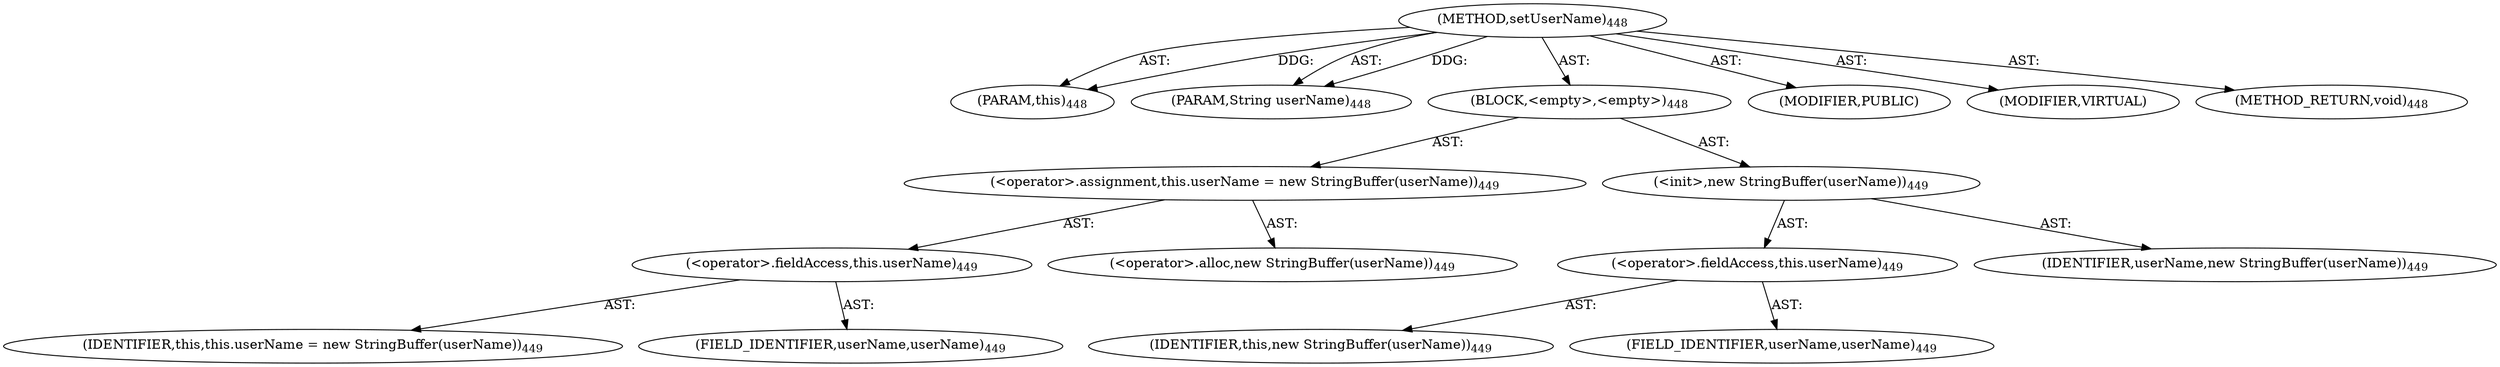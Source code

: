 digraph "setUserName" {  
"111669149714" [label = <(METHOD,setUserName)<SUB>448</SUB>> ]
"115964117005" [label = <(PARAM,this)<SUB>448</SUB>> ]
"115964117038" [label = <(PARAM,String userName)<SUB>448</SUB>> ]
"25769803808" [label = <(BLOCK,&lt;empty&gt;,&lt;empty&gt;)<SUB>448</SUB>> ]
"30064771292" [label = <(&lt;operator&gt;.assignment,this.userName = new StringBuffer(userName))<SUB>449</SUB>> ]
"30064771293" [label = <(&lt;operator&gt;.fieldAccess,this.userName)<SUB>449</SUB>> ]
"68719476750" [label = <(IDENTIFIER,this,this.userName = new StringBuffer(userName))<SUB>449</SUB>> ]
"55834574918" [label = <(FIELD_IDENTIFIER,userName,userName)<SUB>449</SUB>> ]
"30064771294" [label = <(&lt;operator&gt;.alloc,new StringBuffer(userName))<SUB>449</SUB>> ]
"30064771295" [label = <(&lt;init&gt;,new StringBuffer(userName))<SUB>449</SUB>> ]
"30064771296" [label = <(&lt;operator&gt;.fieldAccess,this.userName)<SUB>449</SUB>> ]
"68719476923" [label = <(IDENTIFIER,this,new StringBuffer(userName))<SUB>449</SUB>> ]
"55834574919" [label = <(FIELD_IDENTIFIER,userName,userName)<SUB>449</SUB>> ]
"68719476924" [label = <(IDENTIFIER,userName,new StringBuffer(userName))<SUB>449</SUB>> ]
"133143986235" [label = <(MODIFIER,PUBLIC)> ]
"133143986236" [label = <(MODIFIER,VIRTUAL)> ]
"128849018898" [label = <(METHOD_RETURN,void)<SUB>448</SUB>> ]
  "111669149714" -> "115964117005"  [ label = "AST: "] 
  "111669149714" -> "115964117038"  [ label = "AST: "] 
  "111669149714" -> "25769803808"  [ label = "AST: "] 
  "111669149714" -> "133143986235"  [ label = "AST: "] 
  "111669149714" -> "133143986236"  [ label = "AST: "] 
  "111669149714" -> "128849018898"  [ label = "AST: "] 
  "25769803808" -> "30064771292"  [ label = "AST: "] 
  "25769803808" -> "30064771295"  [ label = "AST: "] 
  "30064771292" -> "30064771293"  [ label = "AST: "] 
  "30064771292" -> "30064771294"  [ label = "AST: "] 
  "30064771293" -> "68719476750"  [ label = "AST: "] 
  "30064771293" -> "55834574918"  [ label = "AST: "] 
  "30064771295" -> "30064771296"  [ label = "AST: "] 
  "30064771295" -> "68719476924"  [ label = "AST: "] 
  "30064771296" -> "68719476923"  [ label = "AST: "] 
  "30064771296" -> "55834574919"  [ label = "AST: "] 
  "111669149714" -> "115964117005"  [ label = "DDG: "] 
  "111669149714" -> "115964117038"  [ label = "DDG: "] 
}
